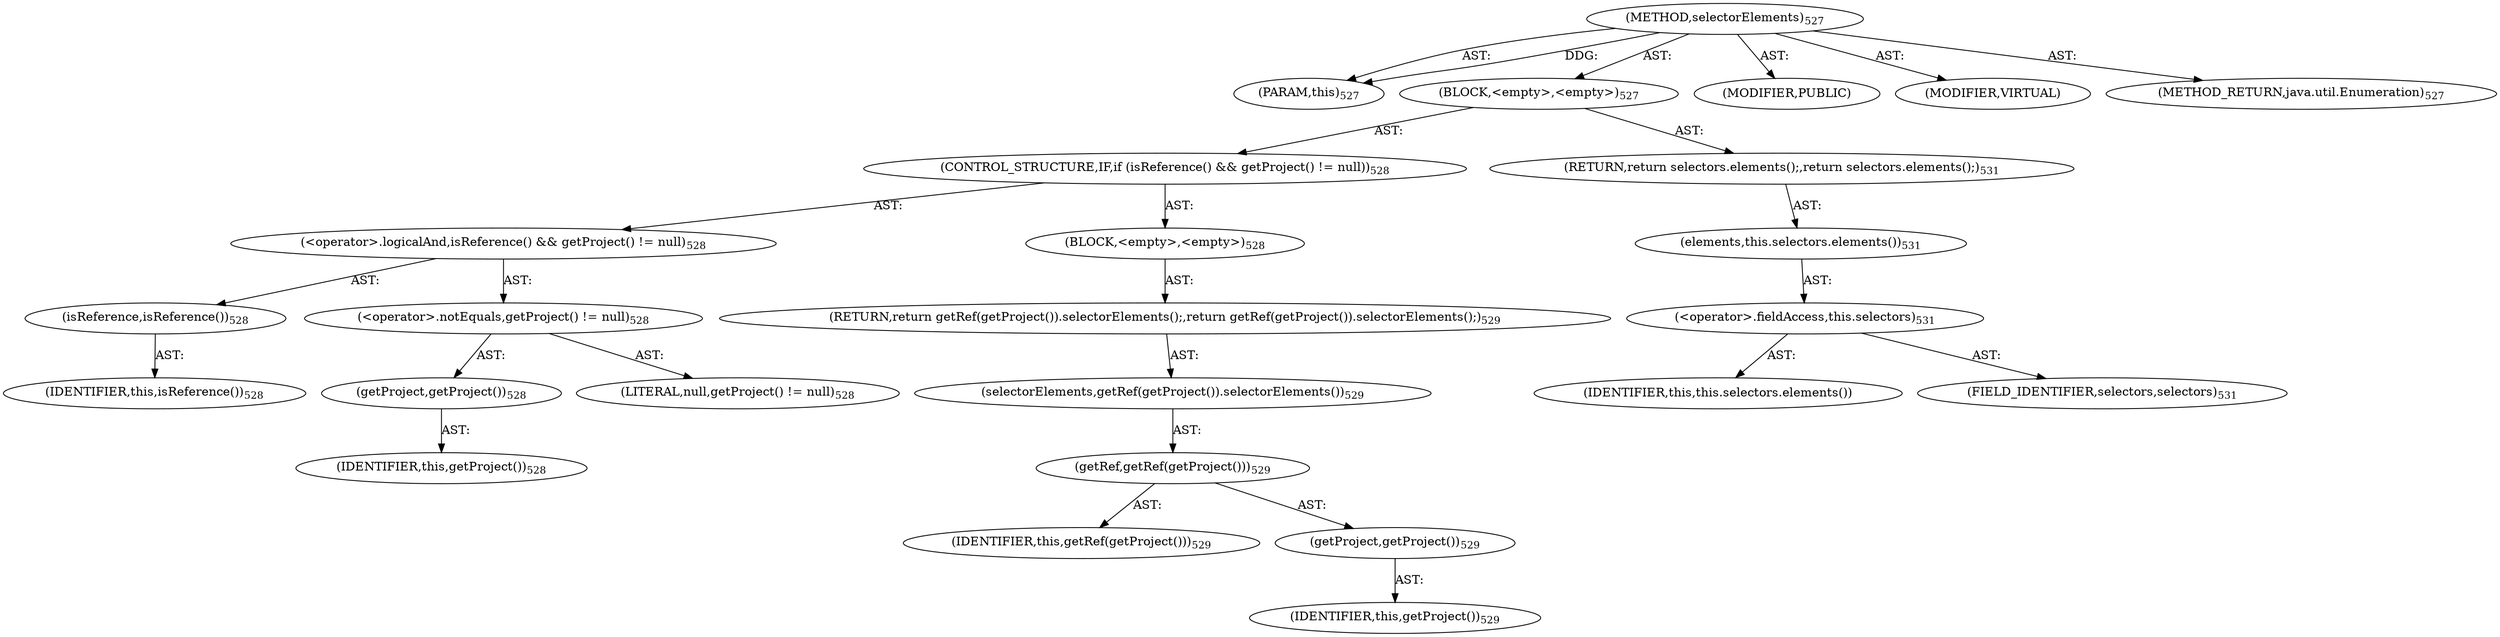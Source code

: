 digraph "selectorElements" {  
"111669149723" [label = <(METHOD,selectorElements)<SUB>527</SUB>> ]
"115964117017" [label = <(PARAM,this)<SUB>527</SUB>> ]
"25769803852" [label = <(BLOCK,&lt;empty&gt;,&lt;empty&gt;)<SUB>527</SUB>> ]
"47244640300" [label = <(CONTROL_STRUCTURE,IF,if (isReference() &amp;&amp; getProject() != null))<SUB>528</SUB>> ]
"30064771425" [label = <(&lt;operator&gt;.logicalAnd,isReference() &amp;&amp; getProject() != null)<SUB>528</SUB>> ]
"30064771426" [label = <(isReference,isReference())<SUB>528</SUB>> ]
"68719476813" [label = <(IDENTIFIER,this,isReference())<SUB>528</SUB>> ]
"30064771427" [label = <(&lt;operator&gt;.notEquals,getProject() != null)<SUB>528</SUB>> ]
"30064771428" [label = <(getProject,getProject())<SUB>528</SUB>> ]
"68719476814" [label = <(IDENTIFIER,this,getProject())<SUB>528</SUB>> ]
"90194313244" [label = <(LITERAL,null,getProject() != null)<SUB>528</SUB>> ]
"25769803853" [label = <(BLOCK,&lt;empty&gt;,&lt;empty&gt;)<SUB>528</SUB>> ]
"146028888090" [label = <(RETURN,return getRef(getProject()).selectorElements();,return getRef(getProject()).selectorElements();)<SUB>529</SUB>> ]
"30064771429" [label = <(selectorElements,getRef(getProject()).selectorElements())<SUB>529</SUB>> ]
"30064771430" [label = <(getRef,getRef(getProject()))<SUB>529</SUB>> ]
"68719476816" [label = <(IDENTIFIER,this,getRef(getProject()))<SUB>529</SUB>> ]
"30064771431" [label = <(getProject,getProject())<SUB>529</SUB>> ]
"68719476815" [label = <(IDENTIFIER,this,getProject())<SUB>529</SUB>> ]
"146028888091" [label = <(RETURN,return selectors.elements();,return selectors.elements();)<SUB>531</SUB>> ]
"30064771432" [label = <(elements,this.selectors.elements())<SUB>531</SUB>> ]
"30064771433" [label = <(&lt;operator&gt;.fieldAccess,this.selectors)<SUB>531</SUB>> ]
"68719477028" [label = <(IDENTIFIER,this,this.selectors.elements())> ]
"55834574922" [label = <(FIELD_IDENTIFIER,selectors,selectors)<SUB>531</SUB>> ]
"133143986237" [label = <(MODIFIER,PUBLIC)> ]
"133143986238" [label = <(MODIFIER,VIRTUAL)> ]
"128849018907" [label = <(METHOD_RETURN,java.util.Enumeration)<SUB>527</SUB>> ]
  "111669149723" -> "115964117017"  [ label = "AST: "] 
  "111669149723" -> "25769803852"  [ label = "AST: "] 
  "111669149723" -> "133143986237"  [ label = "AST: "] 
  "111669149723" -> "133143986238"  [ label = "AST: "] 
  "111669149723" -> "128849018907"  [ label = "AST: "] 
  "25769803852" -> "47244640300"  [ label = "AST: "] 
  "25769803852" -> "146028888091"  [ label = "AST: "] 
  "47244640300" -> "30064771425"  [ label = "AST: "] 
  "47244640300" -> "25769803853"  [ label = "AST: "] 
  "30064771425" -> "30064771426"  [ label = "AST: "] 
  "30064771425" -> "30064771427"  [ label = "AST: "] 
  "30064771426" -> "68719476813"  [ label = "AST: "] 
  "30064771427" -> "30064771428"  [ label = "AST: "] 
  "30064771427" -> "90194313244"  [ label = "AST: "] 
  "30064771428" -> "68719476814"  [ label = "AST: "] 
  "25769803853" -> "146028888090"  [ label = "AST: "] 
  "146028888090" -> "30064771429"  [ label = "AST: "] 
  "30064771429" -> "30064771430"  [ label = "AST: "] 
  "30064771430" -> "68719476816"  [ label = "AST: "] 
  "30064771430" -> "30064771431"  [ label = "AST: "] 
  "30064771431" -> "68719476815"  [ label = "AST: "] 
  "146028888091" -> "30064771432"  [ label = "AST: "] 
  "30064771432" -> "30064771433"  [ label = "AST: "] 
  "30064771433" -> "68719477028"  [ label = "AST: "] 
  "30064771433" -> "55834574922"  [ label = "AST: "] 
  "111669149723" -> "115964117017"  [ label = "DDG: "] 
}
